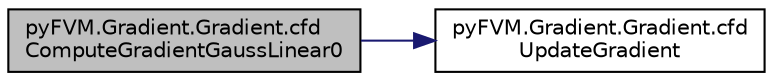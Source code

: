 digraph "pyFVM.Gradient.Gradient.cfdComputeGradientGaussLinear0"
{
 // LATEX_PDF_SIZE
  edge [fontname="Helvetica",fontsize="10",labelfontname="Helvetica",labelfontsize="10"];
  node [fontname="Helvetica",fontsize="10",shape=record];
  rankdir="LR";
  Node4 [label="pyFVM.Gradient.Gradient.cfd\lComputeGradientGaussLinear0",height=0.2,width=0.4,color="black", fillcolor="grey75", style="filled", fontcolor="black",tooltip=" "];
  Node4 -> Node5 [color="midnightblue",fontsize="10",style="solid",fontname="Helvetica"];
  Node5 [label="pyFVM.Gradient.Gradient.cfd\lUpdateGradient",height=0.2,width=0.4,color="black", fillcolor="white", style="filled",URL="$classpy_f_v_m_1_1_gradient_1_1_gradient.html#a8fd8469f62dad3ec4a315a0214e34472",tooltip=" "];
}
